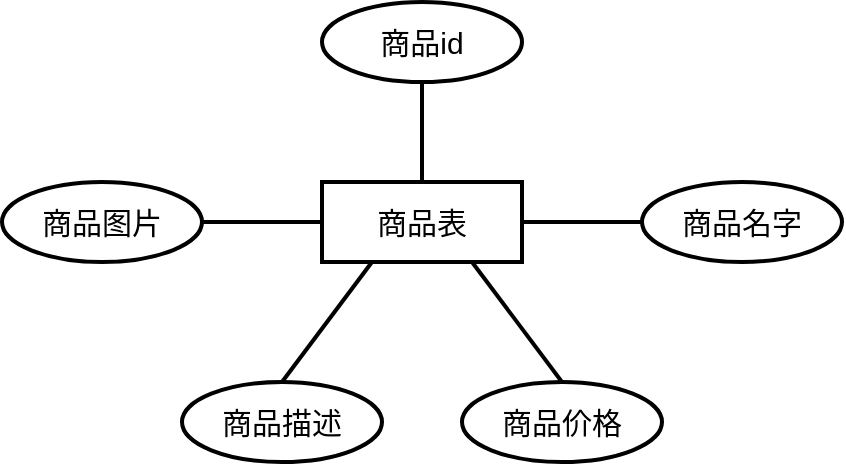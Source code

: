 <mxfile version="14.6.1" type="github">
  <diagram id="nHeeATuoIYADZ8E5ddwc" name="第 1 页">
    <mxGraphModel dx="1426" dy="769" grid="1" gridSize="10" guides="1" tooltips="1" connect="1" arrows="1" fold="1" page="1" pageScale="1" pageWidth="827" pageHeight="1169" math="0" shadow="0">
      <root>
        <mxCell id="0" />
        <mxCell id="1" parent="0" />
        <mxCell id="NA8Jh0G1h_MKNVJIY8wz-1" value="商品表" style="whiteSpace=wrap;html=1;align=center;strokeWidth=2;fontSize=15;" parent="1" vertex="1">
          <mxGeometry x="330" y="260" width="100" height="40" as="geometry" />
        </mxCell>
        <mxCell id="NA8Jh0G1h_MKNVJIY8wz-2" value="商品价格" style="ellipse;whiteSpace=wrap;html=1;align=center;strokeWidth=2;fontSize=15;" parent="1" vertex="1">
          <mxGeometry x="400" y="360" width="100" height="40" as="geometry" />
        </mxCell>
        <mxCell id="NA8Jh0G1h_MKNVJIY8wz-3" value="商品描述" style="ellipse;whiteSpace=wrap;html=1;align=center;strokeWidth=2;fontSize=15;" parent="1" vertex="1">
          <mxGeometry x="260" y="360" width="100" height="40" as="geometry" />
        </mxCell>
        <mxCell id="NA8Jh0G1h_MKNVJIY8wz-4" value="商品id" style="ellipse;whiteSpace=wrap;html=1;align=center;strokeWidth=2;fontSize=15;" parent="1" vertex="1">
          <mxGeometry x="330" y="170" width="100" height="40" as="geometry" />
        </mxCell>
        <mxCell id="NA8Jh0G1h_MKNVJIY8wz-5" value="商品名字" style="ellipse;whiteSpace=wrap;html=1;align=center;strokeWidth=2;fontSize=15;" parent="1" vertex="1">
          <mxGeometry x="490" y="260" width="100" height="40" as="geometry" />
        </mxCell>
        <mxCell id="NA8Jh0G1h_MKNVJIY8wz-6" value="商品图片" style="ellipse;whiteSpace=wrap;html=1;align=center;strokeWidth=2;fontSize=15;" parent="1" vertex="1">
          <mxGeometry x="170" y="260" width="100" height="40" as="geometry" />
        </mxCell>
        <mxCell id="NA8Jh0G1h_MKNVJIY8wz-7" value="" style="endArrow=none;html=1;rounded=0;strokeWidth=2;entryX=0.5;entryY=1;entryDx=0;entryDy=0;exitX=0.5;exitY=0;exitDx=0;exitDy=0;fontSize=15;" parent="1" source="NA8Jh0G1h_MKNVJIY8wz-1" target="NA8Jh0G1h_MKNVJIY8wz-4" edge="1">
          <mxGeometry relative="1" as="geometry">
            <mxPoint x="150" y="160" as="sourcePoint" />
            <mxPoint x="310" y="160" as="targetPoint" />
          </mxGeometry>
        </mxCell>
        <mxCell id="NA8Jh0G1h_MKNVJIY8wz-8" value="" style="endArrow=none;html=1;rounded=0;strokeWidth=2;entryX=0;entryY=0.5;entryDx=0;entryDy=0;exitX=1;exitY=0.5;exitDx=0;exitDy=0;fontSize=15;" parent="1" source="NA8Jh0G1h_MKNVJIY8wz-6" target="NA8Jh0G1h_MKNVJIY8wz-1" edge="1">
          <mxGeometry relative="1" as="geometry">
            <mxPoint x="390" y="270" as="sourcePoint" />
            <mxPoint x="390" y="220" as="targetPoint" />
          </mxGeometry>
        </mxCell>
        <mxCell id="NA8Jh0G1h_MKNVJIY8wz-9" value="" style="endArrow=none;html=1;rounded=0;strokeWidth=2;entryX=1;entryY=0.5;entryDx=0;entryDy=0;exitX=0;exitY=0.5;exitDx=0;exitDy=0;fontSize=15;" parent="1" source="NA8Jh0G1h_MKNVJIY8wz-5" target="NA8Jh0G1h_MKNVJIY8wz-1" edge="1">
          <mxGeometry relative="1" as="geometry">
            <mxPoint x="400" y="280" as="sourcePoint" />
            <mxPoint x="400" y="230" as="targetPoint" />
          </mxGeometry>
        </mxCell>
        <mxCell id="NA8Jh0G1h_MKNVJIY8wz-10" value="" style="endArrow=none;html=1;rounded=0;strokeWidth=2;entryX=0.25;entryY=1;entryDx=0;entryDy=0;exitX=0.5;exitY=0;exitDx=0;exitDy=0;fontSize=15;" parent="1" source="NA8Jh0G1h_MKNVJIY8wz-3" target="NA8Jh0G1h_MKNVJIY8wz-1" edge="1">
          <mxGeometry relative="1" as="geometry">
            <mxPoint x="410" y="290" as="sourcePoint" />
            <mxPoint x="410" y="240" as="targetPoint" />
          </mxGeometry>
        </mxCell>
        <mxCell id="NA8Jh0G1h_MKNVJIY8wz-11" value="" style="endArrow=none;html=1;rounded=0;strokeWidth=2;entryX=0.75;entryY=1;entryDx=0;entryDy=0;exitX=0.5;exitY=0;exitDx=0;exitDy=0;fontSize=15;" parent="1" source="NA8Jh0G1h_MKNVJIY8wz-2" target="NA8Jh0G1h_MKNVJIY8wz-1" edge="1">
          <mxGeometry relative="1" as="geometry">
            <mxPoint x="420" y="300" as="sourcePoint" />
            <mxPoint x="420" y="250" as="targetPoint" />
          </mxGeometry>
        </mxCell>
      </root>
    </mxGraphModel>
  </diagram>
</mxfile>
